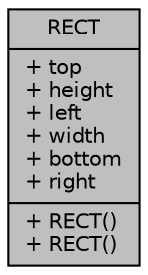 digraph "RECT"
{
  edge [fontname="Helvetica",fontsize="10",labelfontname="Helvetica",labelfontsize="10"];
  node [fontname="Helvetica",fontsize="10",shape=record];
  Node1 [label="{RECT\n|+ top\l+ height\l+ left\l+ width\l+ bottom\l+ right\l|+ RECT()\l+ RECT()\l}",height=0.2,width=0.4,color="black", fillcolor="grey75", style="filled", fontcolor="black"];
}
